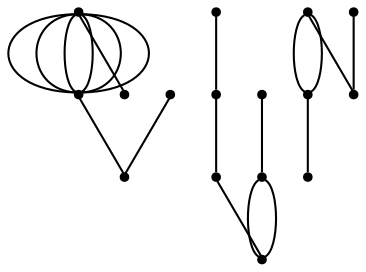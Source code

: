 graph {
  node [shape=point,comment="{\"directed\":false,\"doi\":\"10.4230/LIPIcs.GD.2024.13\",\"figure\":\"11 (5)\"}"]

  v0 [pos="1784.7999165667147,968.2892429752914"]
  v1 [pos="1370.8525412867748,833.6678508816382"]
  v2 [pos="1380.8677356341154,666.074347378618"]
  v3 [pos="767.0862874066877,968.2892429752914"]
  v4 [pos="1784.7999165667147,541.6072781172847"]
  v5 [pos="1712.2382493487646,577.750278826458"]
  v6 [pos="1648.4248208782278,719.6137501390144"]
  v7 [pos="1687.1438540025933,634.1647941577809"]
  v8 [pos="1279.8858669233327,597.9928007167999"]
  v9 [pos="1264.1564624281837,887.0030329083368"]
  v10 [pos="1154.3095930745221,655.036254870582"]
  v11 [pos="1120.0250953373125,742.3811829187111"]
  v12 [pos="864.742349970809,634.1647941577809"]
  v13 [pos="839.6479546246376,577.750278826458"]
  v14 [pos="767.0862874066877,541.6072781172847"]
  v15 [pos="903.4613194993705,719.6137501390144"]

  v0 -- v4 [id="-1",pos="1784.7999165667147,968.2892429752914 1918.528313897608,924.7293483189142 1951.799984866198,897.0908822733215 1973.0849915749018,863.5438437205975 1994.3699982836054,829.9968369581497 2003.6725380554622,790.5370931624009 2005.047988096383,753.2565727936424 2006.4192408142642,715.9760524248838 1999.8673467410342,680.8748826442201 1983.9296023931913,652.5738436640493 1967.987787913916,624.2728046838785 1942.6599959684208,602.7720236653049 1907.9045077095236,585.4131341398855 1873.1533439652735,568.0499847174681 1828.9744839076213,554.8287267882048 1806.8891876060313,548.2201006109677 1784.7999165667147,541.6072781172847 1784.7999165667147,541.6072781172847 1784.7999165667147,541.6072781172847"]
  v14 -- v13 [id="-4",pos="767.0862874066877,541.6072781172847 839.6479546246376,577.750278826458 839.6479546246376,577.750278826458 839.6479546246376,577.750278826458"]
  v14 -- v3 [id="-5",pos="767.0862874066877,541.6072781172847 778.2143447217585,542.4740717855608 778.2143447217585,542.4740717855608 778.2143447217585,542.4740717855608 789.3382683095932,543.3407382927323 811.5943829397348,545.0741984681798 832.245911848475,553.561947865977 852.897440757215,562.0456281084328 871.94432034875,577.2836611537905 887.5027793237405,594.5926399457252 903.0612382987309,611.9015551571076 915.1270793341373,631.2814161150673 923.6002026350451,657.4532059822847 932.0775868547961,683.6249322689498 936.9539222897729,716.5927837813188 913.347414365341,769.1446534047928 889.7367091178695,821.6923267118211 837.6432241067929,893.8282462366765 767.0862874066877,968.2892429752914"]
  v9 -- v1 [id="-7",pos="1264.1564624281837,887.0030329083368 1370.8525412867748,833.6678508816382 1370.8525412867748,833.6678508816382 1370.8525412867748,833.6678508816382"]
  v14 -- v3 [id="-8",pos="767.0862874066877,541.6072781172847 773.8673171603984,548.5201372368457 773.8673171603984,548.5201372368457 773.8673171603984,548.5201372368457 780.6525442371487,555.4328691953021 794.2187374718061,569.258333112215 806.6472017795136,591.2924913832763 819.0797998144571,613.3307823902314 830.3745417308435,643.5818369066762 836.1094841106359,669.6077729871245 841.8485602176643,695.6379053840185 842.031906919531,717.4469885002572 831.7624565492757,759.2817838238025 821.492942583217,801.1166427279 800.7705679492325,862.9771502587517 767.0862874066877,968.2892429752914"]
  v4 -- v0 [id="-9",pos="1784.7999165667147,541.6072781172847 1778.0187278234946,548.5201372368457 1778.0187278234946,548.5201372368457 1778.0187278234946,548.5201372368457 1771.233564342548,555.4328691953021 1757.667307512087,569.258333112215 1745.238906800183,591.2924913832763 1732.8063087652397,613.3307823902314 1721.5115668488534,643.5818369066762 1715.7766244690608,669.6077729871245 1710.0376119578361,695.6379053840185 1709.8542016601657,717.4469885002572 1720.123652030421,759.2817838238025 1730.3932295922834,801.1166427279 1751.1155406304642,862.9771502587517 1784.7999165667147,968.2892429752914"]
  v4 -- v0 [id="-10",pos="1784.7999165667147,541.6072781172847 1809.402366573902,553.4869228143694 1809.402366573902,553.4869228143694 1809.402366573902,553.4869228143694 1834.0050391664022,565.3665675114542 1883.2102571597954,589.1215334280733 1914.9398570819528,621.118573488751 1946.66945700411,653.1154863883244 1960.9275089864639,693.3460807990647 1959.1936329962814,757.0609151351148 1957.4598841977065,820.7756223100604 1939.7342074265953,907.9746012005921 1784.7999165667147,968.2892429752914"]
  v3 -- v15 [id="-11",pos="767.0862874066877,968.2892429752914 903.4613194993705,719.6137501390144 903.4613194993705,719.6137501390144 903.4613194993705,719.6137501390144"]
  v8 -- v2 [id="-12",pos="1279.8858669233327,597.9928007167999 1380.8677356341154,666.074347378618 1380.8677356341154,666.074347378618 1380.8677356341154,666.074347378618"]
  v12 -- v13 [id="-13",pos="864.742349970809,634.1647941577809 839.6479546246376,577.750278826458 839.6479546246376,577.750278826458 839.6479546246376,577.750278826458"]
  v4 -- v5 [id="-15",pos="1784.7999165667147,541.6072781172847 1712.2382493487646,577.750278826458 1712.2382493487646,577.750278826458 1712.2382493487646,577.750278826458"]
  v7 -- v5 [id="-16",pos="1687.1438540025933,634.1647941577809 1712.2382493487646,577.750278826458 1712.2382493487646,577.750278826458 1712.2382493487646,577.750278826458"]
  v11 -- v10 [id="-17",pos="1120.0250953373125,742.3811829187111 1154.3095930745221,655.036254870582 1154.3095930745221,655.036254870582 1154.3095930745221,655.036254870582"]
  v4 -- v0 [id="-18",pos="1784.7999165667147,541.6072781172847 1773.6717002621347,542.4740717855608 1773.6717002621347,542.4740717855608 1773.6717002621347,542.4740717855608 1762.547903865907,543.3407382927323 1740.2917892357655,545.0741984681798 1719.6401967312217,553.561947865977 1698.9887314182854,562.0456281084328 1679.9417882309467,577.2836611537905 1664.3833292559561,594.5926399457252 1648.8248702809658,611.9015551571076 1636.759092841363,631.2814161150673 1628.285842348848,657.4532059822847 1619.8085217249006,683.6249322689498 1614.9322498857275,716.5927837813188 1638.5387578101593,769.1446534047928 1662.1493358660236,821.6923267118211 1714.2429480687074,893.8282462366765 1784.7999165667147,968.2892429752914"]
  v2 -- v1 [id="-21",pos="1380.8677356341154,666.074347378618 1381.030318306097,666.1535687466713 1381.030318306097,666.1535687466713 1385.3399515349222,674.0996754201934 1389.6535277035728,682.0415857772696 1398.2767371010484,697.9296663884201 1403.6157320074374,721.6930249379309 1408.954726913826,745.4563834874417 1411.009507329128,777.095019975313 1370.8525412867748,833.6678508816382"]
  v4 -- v0 [id="-23",pos="1784.7999165667147,541.6072781172847 1795.4569515621959,550.4868744583508 1795.4569515621959,550.4868744583508 1795.4569515621959,550.4868744583508 1806.1140819513828,559.3621473218667 1827.4324128611888,577.1211492623422 1844.6870991106123,600.0761446710579 1861.9461098746826,623.0352728156672 1875.1413487867633,651.1945907449624 1877.42113115531,675.8621919080008 1879.705110846896,700.5296659099348 1871.0694366719088,721.7054231456118 1852.2642847299733,736.705982828466 1833.4590055964306,751.7065425113201 1804.4843758875472,760.531841060799 1777.0518172250963,773.0572734266784 1749.6234558856852,785.5827693731102 1723.7413629157463,801.8083355553902 1707.7785618212731,820.0172970638544 1691.815887918407,838.2262585723186 1685.780900537086,858.4144826710733 1693.2078728682718,881.7028309150248 1700.6391697141044,904.9953118948699 1721.540693726916,931.387917019912 1784.7999165667147,968.2892429752914"]
  v10 -- v8 [id="-25",pos="1154.3095930745221,655.036254870582 1279.8858669233327,597.9928007167999 1279.8858669233327,597.9928007167999 1279.8858669233327,597.9928007167999"]
  v4 -- v0 [id="-27",pos="1784.7999165667147,541.6072781172847 1802.583878891853,568.2749962917385 1802.583878891853,568.2749962917385 1802.583878891853,568.2749962917385 1820.3637392876572,594.9425873050878 1855.931854725345,648.2778329123387 1847.0378543960105,683.8332857385413 1838.1477970065012,719.3928713006376 1784.7998211730091,737.1685313457921 1740.3417755374192,754.9483241268402 1695.8878000332616,772.7281169078884 1660.3196845955738,790.5037769530429 1642.5398241997693,826.0633625151393 1624.7557664809256,861.6187517607897 1624.7557664809256,914.9539973680405 1784.7999165667147,968.2892429752914"]
  v0 -- v6 [id="-29",pos="1784.7999165667147,968.2892429752914 1648.4248208782278,719.6137501390144 1648.4248208782278,719.6137501390144 1648.4248208782278,719.6137501390144"]
  v1 -- v2 [id="-31",pos="1370.8525412867748,833.6678508816382 1343.0491236954529,767.3321626029485 1348.4005833793533,729.176646674679 1355.4608623068057,705.8716403260485 1362.5211412342578,682.5708302938639 1371.2943095366943,674.1246625772119 1380.8677356341154,666.074347378618"]
}